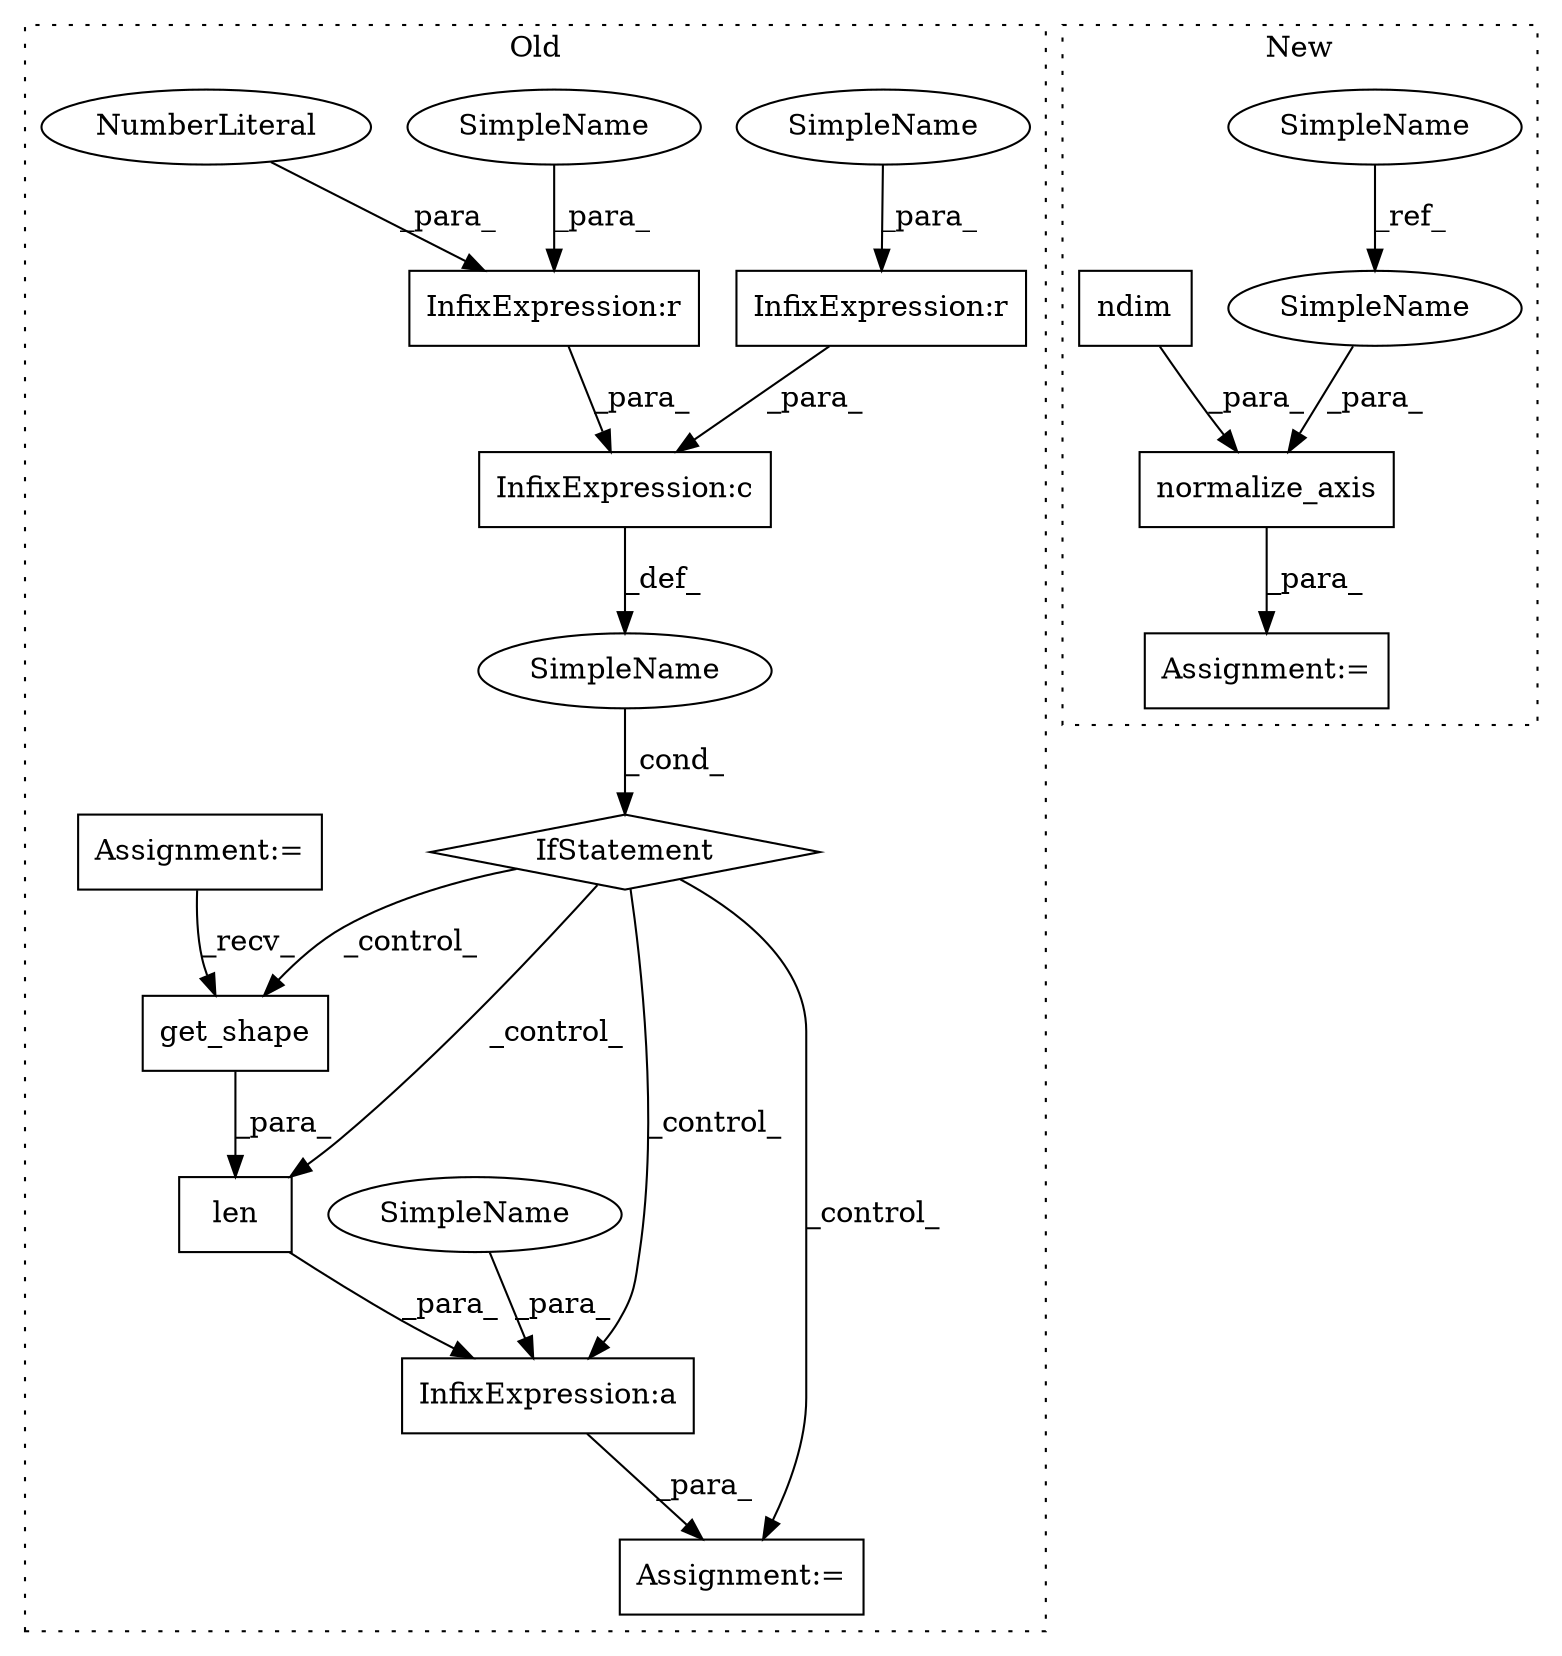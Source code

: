 digraph G {
subgraph cluster0 {
1 [label="get_shape" a="32" s="2422" l="11" shape="box"];
3 [label="InfixExpression:a" a="27" s="2413" l="3" shape="box"];
4 [label="InfixExpression:r" a="27" s="2370" l="4" shape="box"];
5 [label="InfixExpression:r" a="27" s="2388" l="3" shape="box"];
6 [label="NumberLiteral" a="34" s="2391" l="1" shape="ellipse"];
7 [label="InfixExpression:c" a="27" s="2379" l="4" shape="box"];
8 [label="len" a="32" s="2416,2433" l="4,1" shape="box"];
10 [label="IfStatement" a="25" s="2361,2393" l="4,2" shape="diamond"];
12 [label="SimpleName" a="42" s="" l="" shape="ellipse"];
13 [label="Assignment:=" a="7" s="2407" l="1" shape="box"];
15 [label="Assignment:=" a="7" s="2340" l="1" shape="box"];
17 [label="SimpleName" a="42" s="2409" l="4" shape="ellipse"];
18 [label="SimpleName" a="42" s="2366" l="4" shape="ellipse"];
19 [label="SimpleName" a="42" s="2384" l="4" shape="ellipse"];
label = "Old";
style="dotted";
}
subgraph cluster1 {
2 [label="normalize_axis" a="32" s="2742,2769" l="15,1" shape="box"];
9 [label="SimpleName" a="42" s="2727" l="4" shape="ellipse"];
11 [label="ndim" a="32" s="2762,2768" l="5,1" shape="box"];
14 [label="Assignment:=" a="7" s="2741" l="1" shape="box"];
16 [label="SimpleName" a="42" s="2757" l="4" shape="ellipse"];
label = "New";
style="dotted";
}
1 -> 8 [label="_para_"];
2 -> 14 [label="_para_"];
3 -> 13 [label="_para_"];
4 -> 7 [label="_para_"];
5 -> 7 [label="_para_"];
6 -> 5 [label="_para_"];
7 -> 12 [label="_def_"];
8 -> 3 [label="_para_"];
9 -> 16 [label="_ref_"];
10 -> 1 [label="_control_"];
10 -> 8 [label="_control_"];
10 -> 3 [label="_control_"];
10 -> 13 [label="_control_"];
11 -> 2 [label="_para_"];
12 -> 10 [label="_cond_"];
15 -> 1 [label="_recv_"];
16 -> 2 [label="_para_"];
17 -> 3 [label="_para_"];
18 -> 4 [label="_para_"];
19 -> 5 [label="_para_"];
}